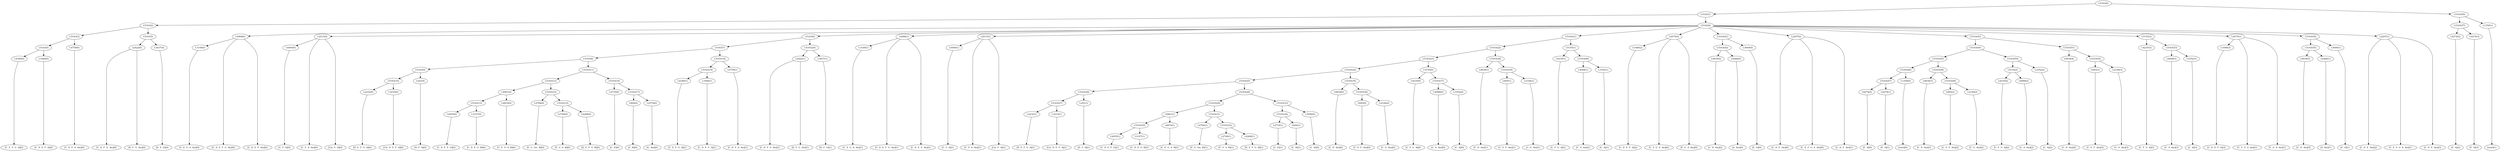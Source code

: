 digraph sample{
"L4346(0)"->"[C  E  F  G  A](0)"
"L1646(0)"->"[C  D  E  F  A](0)"
"L5163(4)"->"L4346(0)"
"L5163(4)"->"L1646(0)"
"L4759(0)"->"[C  D  F  A  Ais](0)"
"L5163(3)"->"L5163(4)"
"L5163(3)"->"L4759(0)"
"L2422(0)"->"[C  D  F  G  Ais](0)"
"L2422(0)"->"[D  F  G  Ais](0)"
"L3637(0)"->"[D  F  G](0)"
"L5163(5)"->"L2422(0)"
"L5163(5)"->"L3637(0)"
"L5163(2)"->"L5163(3)"
"L5163(2)"->"L5163(5)"
"L3149(0)"->"[C  E  G  A  Ais](0)"
"L4468(0)"->"[C  D  E  F  G  Ais](0)"
"L4468(0)"->"[C  D  E  F  Ais](0)"
"L4468(0)"->"L3149(0)"
"L4400(0)"->"[C  F  A](0)"
"L2015(0)"->"[C  F  A  Ais](0)"
"L2015(0)"->"L4400(0)"
"L2015(0)"->"[Cis  F  A](0)"
"L2232(0)"->"[D  E  F  G  A](0)"
"L3210(0)"->"[Cis  D  E  F  A](0)"
"L5163(10)"->"L2232(0)"
"L5163(10)"->"L3210(0)"
"L241(0)"->"[D  F  A](0)"
"L5163(9)"->"L5163(10)"
"L5163(9)"->"L241(0)"
"L4455(0)"->"[C  D  E  F  G](0)"
"L3337(0)"->"[C  D  E  G  B](0)"
"L5163(13)"->"L4455(0)"
"L5163(13)"->"L3337(0)"
"L4810(0)"->"[C  E  G  A  B](0)"
"L4961(0)"->"L5163(13)"
"L4961(0)"->"L4810(0)"
"L4784(0)"->"[F  G  Gis  B](0)"
"L2749(0)"->"[F  G  A  B](0)"
"L4268(0)"->"[D  E  F  G  B](0)"
"L5163(15)"->"L2749(0)"
"L5163(15)"->"L4268(0)"
"L5163(14)"->"L4784(0)"
"L5163(14)"->"L5163(15)"
"L5163(12)"->"L4961(0)"
"L5163(12)"->"L5163(14)"
"L2710(0)"->"[C  E](0)"
"L844(0)"->"[C  B](0)"
"L2579(0)"->"[G  Ais](0)"
"L5163(17)"->"L844(0)"
"L5163(17)"->"L2579(0)"
"L5163(16)"->"L2710(0)"
"L5163(16)"->"L5163(17)"
"L5163(11)"->"L5163(12)"
"L5163(11)"->"L5163(16)"
"L5163(8)"->"L5163(9)"
"L5163(8)"->"L5163(11)"
"L4346(1)"->"[C  E  F  G  A](1)"
"L1646(1)"->"[C  D  E  F  A](1)"
"L5163(19)"->"L4346(1)"
"L5163(19)"->"L1646(1)"
"L4759(1)"->"[C  D  F  A  Ais](1)"
"L5163(18)"->"L5163(19)"
"L5163(18)"->"L4759(1)"
"L5163(7)"->"L5163(8)"
"L5163(7)"->"L5163(18)"
"L2422(1)"->"[C  D  F  G  Ais](1)"
"L2422(1)"->"[D  F  G  Ais](1)"
"L3637(1)"->"[D  F  G](1)"
"L5163(20)"->"L2422(1)"
"L5163(20)"->"L3637(1)"
"L5163(6)"->"L5163(7)"
"L5163(6)"->"L5163(20)"
"L3149(1)"->"[C  E  G  A  Ais](1)"
"L4468(1)"->"[C  D  E  F  G  Ais](1)"
"L4468(1)"->"[C  D  E  F  Ais](1)"
"L4468(1)"->"L3149(1)"
"L4400(1)"->"[C  F  A](1)"
"L2015(1)"->"[C  F  A  Ais](1)"
"L2015(1)"->"L4400(1)"
"L2015(1)"->"[Cis  F  A](1)"
"L2232(1)"->"[D  E  F  G  A](1)"
"L3210(1)"->"[Cis  D  E  F  A](1)"
"L5163(27)"->"L2232(1)"
"L5163(27)"->"L3210(1)"
"L241(1)"->"[D  F  A](1)"
"L5163(26)"->"L5163(27)"
"L5163(26)"->"L241(1)"
"L4455(1)"->"[C  D  E  F  G](1)"
"L3337(1)"->"[C  D  E  G  B](1)"
"L5163(30)"->"L4455(1)"
"L5163(30)"->"L3337(1)"
"L4810(1)"->"[C  E  G  A  B](1)"
"L4961(1)"->"L5163(30)"
"L4961(1)"->"L4810(1)"
"L4784(1)"->"[F  G  Gis  B](1)"
"L2749(1)"->"[F  G  A  B](1)"
"L4268(1)"->"[D  E  F  G  B](1)"
"L5163(32)"->"L2749(1)"
"L5163(32)"->"L4268(1)"
"L5163(31)"->"L4784(1)"
"L5163(31)"->"L5163(32)"
"L5163(29)"->"L4961(1)"
"L5163(29)"->"L5163(31)"
"L2710(1)"->"[C  E](1)"
"L844(1)"->"[C  B](1)"
"L5163(34)"->"L2710(1)"
"L5163(34)"->"L844(1)"
"L3056(0)"->"[C  D](0)"
"L5163(33)"->"L5163(34)"
"L5163(33)"->"L3056(0)"
"L5163(28)"->"L5163(29)"
"L5163(28)"->"L5163(33)"
"L5163(25)"->"L5163(26)"
"L5163(25)"->"L5163(28)"
"L4834(0)"->"[C  D  Ais](0)"
"L845(0)"->"[C  E  F  Ais](0)"
"L2144(0)"->"[C  G  Ais](0)"
"L5163(36)"->"L845(0)"
"L5163(36)"->"L2144(0)"
"L5163(35)"->"L4834(0)"
"L5163(35)"->"L5163(36)"
"L5163(24)"->"L5163(25)"
"L5163(24)"->"L5163(35)"
"L4235(0)"->"[C  F  G  A](0)"
"L4068(0)"->"[C  A  Ais](0)"
"L3352(0)"->"[C  A](0)"
"L5163(37)"->"L4068(0)"
"L5163(37)"->"L3352(0)"
"L5155(0)"->"L4235(0)"
"L5155(0)"->"L5163(37)"
"L5163(23)"->"L5163(24)"
"L5163(23)"->"L5155(0)"
"L4834(1)"->"[C  D  Ais](1)"
"L845(1)"->"[C  E  F  Ais](1)"
"L2144(1)"->"[C  G  Ais](1)"
"L5163(39)"->"L845(1)"
"L5163(39)"->"L2144(1)"
"L5163(38)"->"L4834(1)"
"L5163(38)"->"L5163(39)"
"L5163(22)"->"L5163(23)"
"L5163(22)"->"L5163(38)"
"L4235(1)"->"[C  F  G  A](1)"
"L4068(1)"->"[C  A  Ais](1)"
"L3352(1)"->"[C  A](1)"
"L5163(40)"->"L4068(1)"
"L5163(40)"->"L3352(1)"
"L5155(1)"->"L4235(1)"
"L5155(1)"->"L5163(40)"
"L5163(21)"->"L5163(22)"
"L5163(21)"->"L5155(1)"
"L1646(2)"->"[C  D  E  F  A](2)"
"L4475(0)"->"[C  F  G  A  Ais](0)"
"L4475(0)"->"L1646(2)"
"L4475(0)"->"[F  G  A  Ais](0)"
"L4834(2)"->"[C  D  Ais](2)"
"L4266(0)"->"[A  Ais](0)"
"L5163(42)"->"L4834(2)"
"L5163(42)"->"L4266(0)"
"L3649(0)"->"[F  G](0)"
"L5163(41)"->"L5163(42)"
"L5163(41)"->"L3649(0)"
"L2297(0)"->"[C  D  E  Ais](0)"
"L2297(0)"->"[C  E  F  G  A  Ais](0)"
"L2297(0)"->"[C  D  E  Ais](1)"
"L4274(0)"->"[F  A](0)"
"L4274(1)"->"[F  A](1)"
"L5163(47)"->"L4274(0)"
"L5163(47)"->"L4274(1)"
"L1350(0)"->"[rest](0)"
"L5163(46)"->"L5163(47)"
"L5163(46)"->"L1350(0)"
"L4834(3)"->"[C  D  Ais](3)"
"L845(2)"->"[C  E  F  Ais](2)"
"L2144(2)"->"[C  G  Ais](2)"
"L5163(49)"->"L845(2)"
"L5163(49)"->"L2144(2)"
"L5163(48)"->"L4834(3)"
"L5163(48)"->"L5163(49)"
"L5163(45)"->"L5163(46)"
"L5163(45)"->"L5163(48)"
"L4235(2)"->"[C  F  G  A](2)"
"L4068(2)"->"[C  A  Ais](2)"
"L5155(2)"->"L4235(2)"
"L5155(2)"->"L4068(2)"
"L3352(2)"->"[C  A](2)"
"L5163(50)"->"L5155(2)"
"L5163(50)"->"L3352(2)"
"L5163(44)"->"L5163(45)"
"L5163(44)"->"L5163(50)"
"L4834(4)"->"[C  D  Ais](4)"
"L845(3)"->"[C  E  F  Ais](3)"
"L2144(3)"->"[C  G  Ais](3)"
"L5163(52)"->"L845(3)"
"L5163(52)"->"L2144(3)"
"L5163(51)"->"L4834(4)"
"L5163(51)"->"L5163(52)"
"L5163(43)"->"L5163(44)"
"L5163(43)"->"L5163(51)"
"L4235(3)"->"[C  F  G  A](3)"
"L4068(3)"->"[C  A  Ais](3)"
"L3352(3)"->"[C  A](3)"
"L5163(53)"->"L4068(3)"
"L5163(53)"->"L3352(3)"
"L5155(3)"->"L4235(3)"
"L5155(3)"->"L5163(53)"
"L1646(3)"->"[C  D  E  F  A](3)"
"L4475(1)"->"[C  F  G  A  Ais](1)"
"L4475(1)"->"L1646(3)"
"L4475(1)"->"[F  G  A  Ais](1)"
"L4834(5)"->"[C  D  Ais](5)"
"L4266(1)"->"[A  Ais](1)"
"L5163(55)"->"L4834(5)"
"L5163(55)"->"L4266(1)"
"L3649(1)"->"[F  G](1)"
"L5163(54)"->"L5163(55)"
"L5163(54)"->"L3649(1)"
"L2297(1)"->"[C  D  E  Ais](2)"
"L2297(1)"->"[C  E  F  G  A  Ais](1)"
"L2297(1)"->"[C  D  E  Ais](3)"
"L5162(0)"->"L4468(0)"
"L5162(0)"->"L2015(0)"
"L5162(0)"->"L5163(6)"
"L5162(0)"->"L4468(1)"
"L5162(0)"->"L2015(1)"
"L5162(0)"->"L5163(21)"
"L5162(0)"->"L4475(0)"
"L5162(0)"->"L5163(41)"
"L5162(0)"->"L2297(0)"
"L5162(0)"->"L5163(43)"
"L5162(0)"->"L5155(3)"
"L5162(0)"->"L4475(1)"
"L5162(0)"->"L5163(54)"
"L5162(0)"->"L2297(1)"
"L5163(1)"->"L5163(2)"
"L5163(1)"->"L5162(0)"
"L4274(2)"->"[F  A](2)"
"L4274(3)"->"[F  A](3)"
"L5163(57)"->"L4274(2)"
"L5163(57)"->"L4274(3)"
"L1350(1)"->"[rest](1)"
"L5163(56)"->"L5163(57)"
"L5163(56)"->"L1350(1)"
"L5163(0)"->"L5163(1)"
"L5163(0)"->"L5163(56)"
{rank = min; "L5163(0)"}
{rank = same; "L5163(1)"; "L5163(56)";}
{rank = same; "L5163(2)"; "L5162(0)"; "L5163(57)"; "L1350(1)";}
{rank = same; "L5163(3)"; "L5163(5)"; "L4468(0)"; "L2015(0)"; "L5163(6)"; "L4468(1)"; "L2015(1)"; "L5163(21)"; "L4475(0)"; "L5163(41)"; "L2297(0)"; "L5163(43)"; "L5155(3)"; "L4475(1)"; "L5163(54)"; "L2297(1)"; "L4274(2)"; "L4274(3)";}
{rank = same; "L5163(4)"; "L4759(0)"; "L2422(0)"; "L3637(0)"; "L3149(0)"; "L4400(0)"; "L5163(7)"; "L5163(20)"; "L3149(1)"; "L4400(1)"; "L5163(22)"; "L5155(1)"; "L1646(2)"; "L5163(42)"; "L3649(0)"; "L5163(44)"; "L5163(51)"; "L4235(3)"; "L5163(53)"; "L1646(3)"; "L5163(55)"; "L3649(1)";}
{rank = same; "L4346(0)"; "L1646(0)"; "L5163(8)"; "L5163(18)"; "L2422(1)"; "L3637(1)"; "L5163(23)"; "L5163(38)"; "L4235(1)"; "L5163(40)"; "L4834(2)"; "L4266(0)"; "L5163(45)"; "L5163(50)"; "L4834(4)"; "L5163(52)"; "L4068(3)"; "L3352(3)"; "L4834(5)"; "L4266(1)";}
{rank = same; "L5163(9)"; "L5163(11)"; "L5163(19)"; "L4759(1)"; "L5163(24)"; "L5155(0)"; "L4834(1)"; "L5163(39)"; "L4068(1)"; "L3352(1)"; "L5163(46)"; "L5163(48)"; "L5155(2)"; "L3352(2)"; "L845(3)"; "L2144(3)";}
{rank = same; "L5163(10)"; "L241(0)"; "L5163(12)"; "L5163(16)"; "L4346(1)"; "L1646(1)"; "L5163(25)"; "L5163(35)"; "L4235(0)"; "L5163(37)"; "L845(1)"; "L2144(1)"; "L5163(47)"; "L1350(0)"; "L4834(3)"; "L5163(49)"; "L4235(2)"; "L4068(2)";}
{rank = same; "L2232(0)"; "L3210(0)"; "L4961(0)"; "L5163(14)"; "L2710(0)"; "L5163(17)"; "L5163(26)"; "L5163(28)"; "L4834(0)"; "L5163(36)"; "L4068(0)"; "L3352(0)"; "L4274(0)"; "L4274(1)"; "L845(2)"; "L2144(2)";}
{rank = same; "L5163(13)"; "L4810(0)"; "L4784(0)"; "L5163(15)"; "L844(0)"; "L2579(0)"; "L5163(27)"; "L241(1)"; "L5163(29)"; "L5163(33)"; "L845(0)"; "L2144(0)";}
{rank = same; "L4455(0)"; "L3337(0)"; "L2749(0)"; "L4268(0)"; "L2232(1)"; "L3210(1)"; "L4961(1)"; "L5163(31)"; "L5163(34)"; "L3056(0)";}
{rank = same; "L5163(30)"; "L4810(1)"; "L4784(1)"; "L5163(32)"; "L2710(1)"; "L844(1)";}
{rank = same; "L4455(1)"; "L3337(1)"; "L2749(1)"; "L4268(1)";}
{rank = max; "[A  Ais](0)"; "[A  Ais](1)"; "[C  A  Ais](0)"; "[C  A  Ais](1)"; "[C  A  Ais](2)"; "[C  A  Ais](3)"; "[C  A](0)"; "[C  A](1)"; "[C  A](2)"; "[C  A](3)"; "[C  B](0)"; "[C  B](1)"; "[C  D  Ais](0)"; "[C  D  Ais](1)"; "[C  D  Ais](2)"; "[C  D  Ais](3)"; "[C  D  Ais](4)"; "[C  D  Ais](5)"; "[C  D  E  Ais](0)"; "[C  D  E  Ais](1)"; "[C  D  E  Ais](2)"; "[C  D  E  Ais](3)"; "[C  D  E  F  A](0)"; "[C  D  E  F  A](1)"; "[C  D  E  F  A](2)"; "[C  D  E  F  A](3)"; "[C  D  E  F  Ais](0)"; "[C  D  E  F  Ais](1)"; "[C  D  E  F  G  Ais](0)"; "[C  D  E  F  G  Ais](1)"; "[C  D  E  F  G](0)"; "[C  D  E  F  G](1)"; "[C  D  E  G  B](0)"; "[C  D  E  G  B](1)"; "[C  D  F  A  Ais](0)"; "[C  D  F  A  Ais](1)"; "[C  D  F  G  Ais](0)"; "[C  D  F  G  Ais](1)"; "[C  D](0)"; "[C  E  F  Ais](0)"; "[C  E  F  Ais](1)"; "[C  E  F  Ais](2)"; "[C  E  F  Ais](3)"; "[C  E  F  G  A  Ais](0)"; "[C  E  F  G  A  Ais](1)"; "[C  E  F  G  A](0)"; "[C  E  F  G  A](1)"; "[C  E  G  A  Ais](0)"; "[C  E  G  A  Ais](1)"; "[C  E  G  A  B](0)"; "[C  E  G  A  B](1)"; "[C  E](0)"; "[C  E](1)"; "[C  F  A  Ais](0)"; "[C  F  A  Ais](1)"; "[C  F  A](0)"; "[C  F  A](1)"; "[C  F  G  A  Ais](0)"; "[C  F  G  A  Ais](1)"; "[C  F  G  A](0)"; "[C  F  G  A](1)"; "[C  F  G  A](2)"; "[C  F  G  A](3)"; "[C  G  Ais](0)"; "[C  G  Ais](1)"; "[C  G  Ais](2)"; "[C  G  Ais](3)"; "[Cis  D  E  F  A](0)"; "[Cis  D  E  F  A](1)"; "[Cis  F  A](0)"; "[Cis  F  A](1)"; "[D  E  F  G  A](0)"; "[D  E  F  G  A](1)"; "[D  E  F  G  B](0)"; "[D  E  F  G  B](1)"; "[D  F  A](0)"; "[D  F  A](1)"; "[D  F  G  Ais](0)"; "[D  F  G  Ais](1)"; "[D  F  G](0)"; "[D  F  G](1)"; "[F  A](0)"; "[F  A](1)"; "[F  A](2)"; "[F  A](3)"; "[F  G  A  Ais](0)"; "[F  G  A  Ais](1)"; "[F  G  A  B](0)"; "[F  G  A  B](1)"; "[F  G  Gis  B](0)"; "[F  G  Gis  B](1)"; "[F  G](0)"; "[F  G](1)"; "[G  Ais](0)"; "[rest](0)"; "[rest](1)";}
}